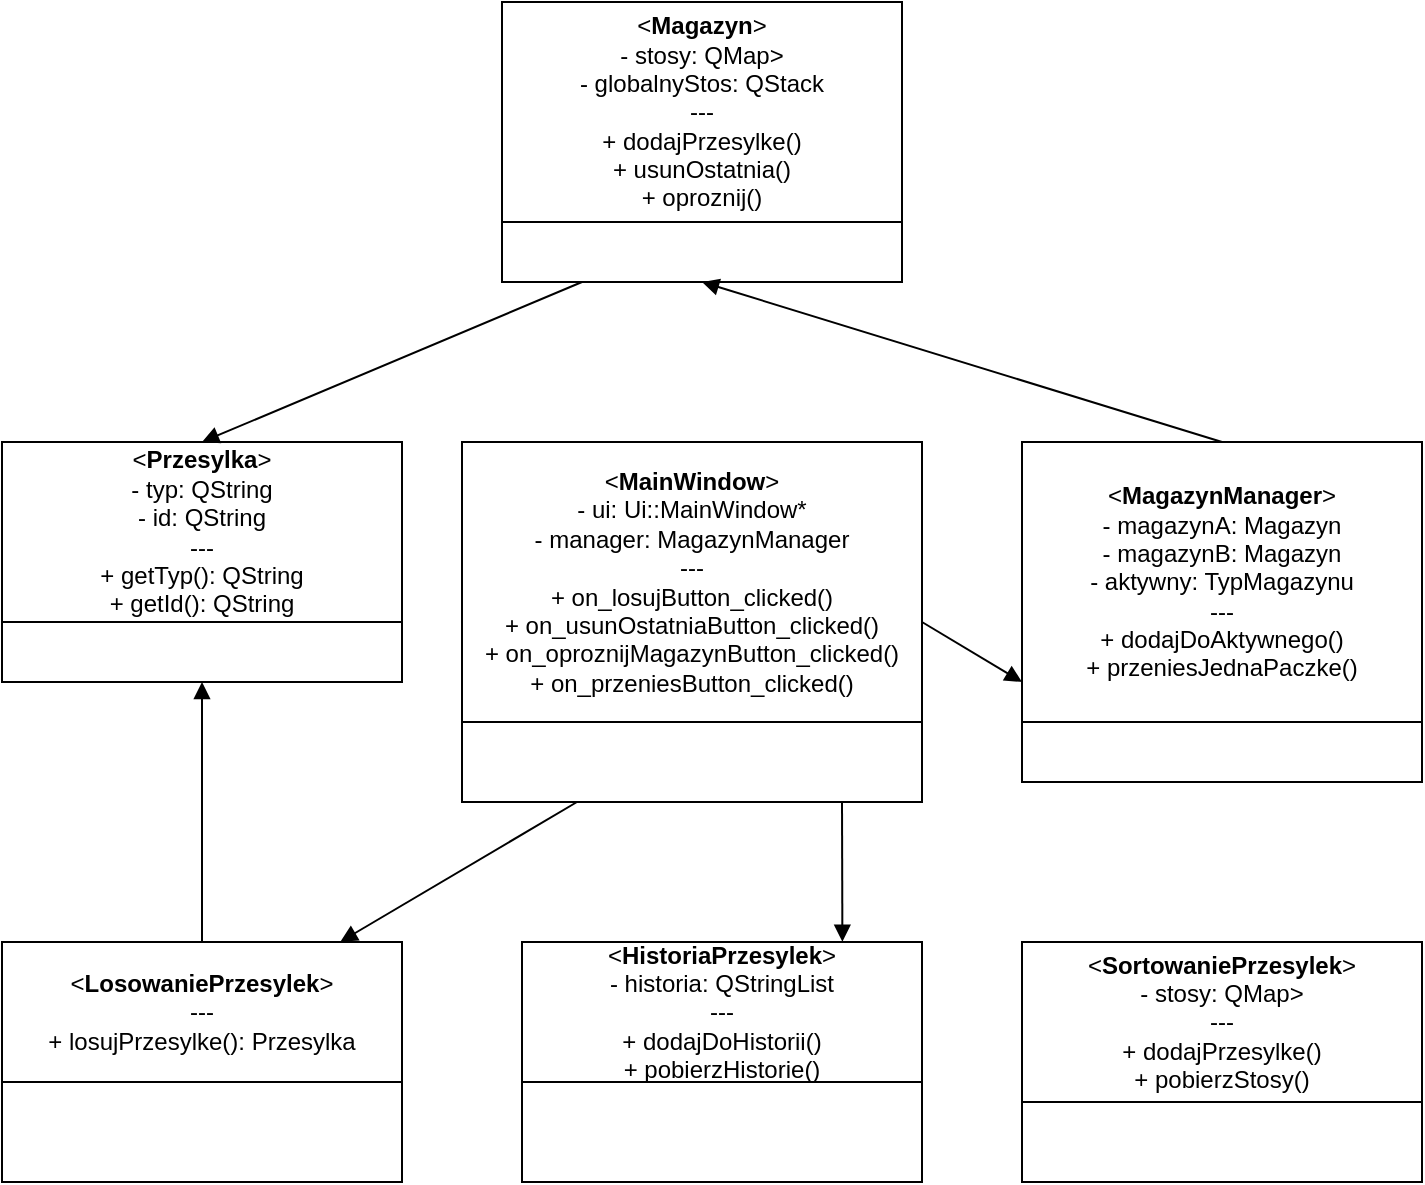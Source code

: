 <mxfile version="26.1.3">
  <diagram name="ProjektMagazyn" id="1">
    <mxGraphModel dx="934" dy="1715" grid="1" gridSize="10" guides="1" tooltips="1" connect="1" arrows="1" fold="1" page="1" pageScale="1" pageWidth="827" pageHeight="1169" math="0" shadow="0">
      <root>
        <mxCell id="0" />
        <mxCell id="1" parent="0" />
        <mxCell id="2" value="&lt;&lt;b&gt;Przesylka&lt;/b&gt;&gt;&#xa;- typ: QString&#xa;- id: QString&#xa;---&#xa;+ getTyp(): QString&#xa;+ getId(): QString" style="shape=swimlane;html=1;whiteSpace=wrap;startSize=90;" parent="1" vertex="1">
          <mxGeometry x="10" y="-40" width="200" height="120" as="geometry" />
        </mxCell>
        <mxCell id="3" value="&lt;&lt;b&gt;Magazyn&lt;/b&gt;&gt;&#xa;- stosy: QMap&lt;QString, QStack&lt;Przesylka&gt;&gt;&#xa;- globalnyStos: QStack&lt;Przesylka&gt;&#xa;---&#xa;+ dodajPrzesylke()&#xa;+ usunOstatnia()&#xa;+ oproznij()" style="shape=swimlane;html=1;whiteSpace=wrap;startSize=110;" parent="1" vertex="1">
          <mxGeometry x="260" y="-260" width="200" height="140" as="geometry" />
        </mxCell>
        <mxCell id="4" value="&lt;&lt;b&gt;MagazynManager&lt;/b&gt;&gt;&#xa;- magazynA: Magazyn&#xa;- magazynB: Magazyn&#xa;- aktywny: TypMagazynu&#xa;---&#xa;+ dodajDoAktywnego()&#xa;+ przeniesJednaPaczke()" style="shape=swimlane;html=1;whiteSpace=wrap;startSize=140;" parent="1" vertex="1">
          <mxGeometry x="520" y="-40" width="200" height="170" as="geometry" />
        </mxCell>
        <mxCell id="5" value="&lt;&lt;b&gt;HistoriaPrzesylek&lt;/b&gt;&gt;&#xa;- historia: QStringList&#xa;---&#xa;+ dodajDoHistorii()&#xa;+ pobierzHistorie()" style="shape=swimlane;html=1;whiteSpace=wrap;startSize=70;" parent="1" vertex="1">
          <mxGeometry x="270" y="210" width="200" height="120" as="geometry" />
        </mxCell>
        <mxCell id="6" value="&lt;&lt;b&gt;LosowaniePrzesylek&lt;/b&gt;&gt;&#xa;---&#xa;+ losujPrzesylke(): Przesylka" style="shape=swimlane;html=1;whiteSpace=wrap;startSize=70;" parent="1" vertex="1">
          <mxGeometry x="10" y="210" width="200" height="120" as="geometry" />
        </mxCell>
        <mxCell id="7" value="&lt;&lt;b&gt;SortowaniePrzesylek&lt;/b&gt;&gt;&#xa;- stosy: QMap&lt;QString, QStack&lt;QString&gt;&gt;&#xa;---&#xa;+ dodajPrzesylke()&#xa;+ pobierzStosy()" style="shape=swimlane;html=1;whiteSpace=wrap;startSize=80;" parent="1" vertex="1">
          <mxGeometry x="520" y="210" width="200" height="120" as="geometry" />
        </mxCell>
        <mxCell id="8" value="&lt;&lt;b&gt;MainWindow&lt;/b&gt;&gt;&#xa;- ui: Ui::MainWindow*&#xa;- manager: MagazynManager&#xa;---&#xa;+ on_losujButton_clicked()&#xa;+ on_usunOstatniaButton_clicked()&#xa;+ on_oproznijMagazynButton_clicked()&#xa;+ on_przeniesButton_clicked()" style="shape=swimlane;html=1;whiteSpace=wrap;startSize=140;" parent="1" vertex="1">
          <mxGeometry x="240" y="-40" width="230" height="180" as="geometry" />
        </mxCell>
        <mxCell id="9" style="endArrow=block;html=1;entryX=0.5;entryY=0;" parent="1" target="2" edge="1">
          <mxGeometry relative="1" as="geometry">
            <mxPoint x="300" y="-120" as="sourcePoint" />
          </mxGeometry>
        </mxCell>
        <mxCell id="10" style="endArrow=block;html=1;entryX=0.5;entryY=1;exitX=0.5;exitY=0;exitDx=0;exitDy=0;entryDx=0;entryDy=0;" parent="1" source="4" target="3" edge="1">
          <mxGeometry relative="1" as="geometry" />
        </mxCell>
        <mxCell id="11" style="endArrow=block;html=1;exitX=1;exitY=0.5;exitDx=0;exitDy=0;" parent="1" source="8" edge="1">
          <mxGeometry relative="1" as="geometry">
            <mxPoint x="520" y="80" as="targetPoint" />
          </mxGeometry>
        </mxCell>
        <mxCell id="12" style="endArrow=block;html=1;exitX=0.5;exitY=0;exitDx=0;exitDy=0;entryX=0.5;entryY=1;entryDx=0;entryDy=0;" parent="1" source="6" target="2" edge="1">
          <mxGeometry relative="1" as="geometry">
            <mxPoint x="110" y="140" as="targetPoint" />
          </mxGeometry>
        </mxCell>
        <mxCell id="13" style="endArrow=block;html=1;entryX=0.846;entryY=-0.001;exitX=0.25;exitY=1;entryDx=0;entryDy=0;entryPerimeter=0;exitDx=0;exitDy=0;" parent="1" source="8" target="6" edge="1">
          <mxGeometry relative="1" as="geometry" />
        </mxCell>
        <mxCell id="14" style="endArrow=block;html=1;entryX=0.801;entryY=-0.001;entryDx=0;entryDy=0;entryPerimeter=0;" parent="1" target="5" edge="1">
          <mxGeometry relative="1" as="geometry">
            <mxPoint x="430" y="140" as="sourcePoint" />
            <mxPoint x="430" y="200" as="targetPoint" />
          </mxGeometry>
        </mxCell>
      </root>
    </mxGraphModel>
  </diagram>
</mxfile>
